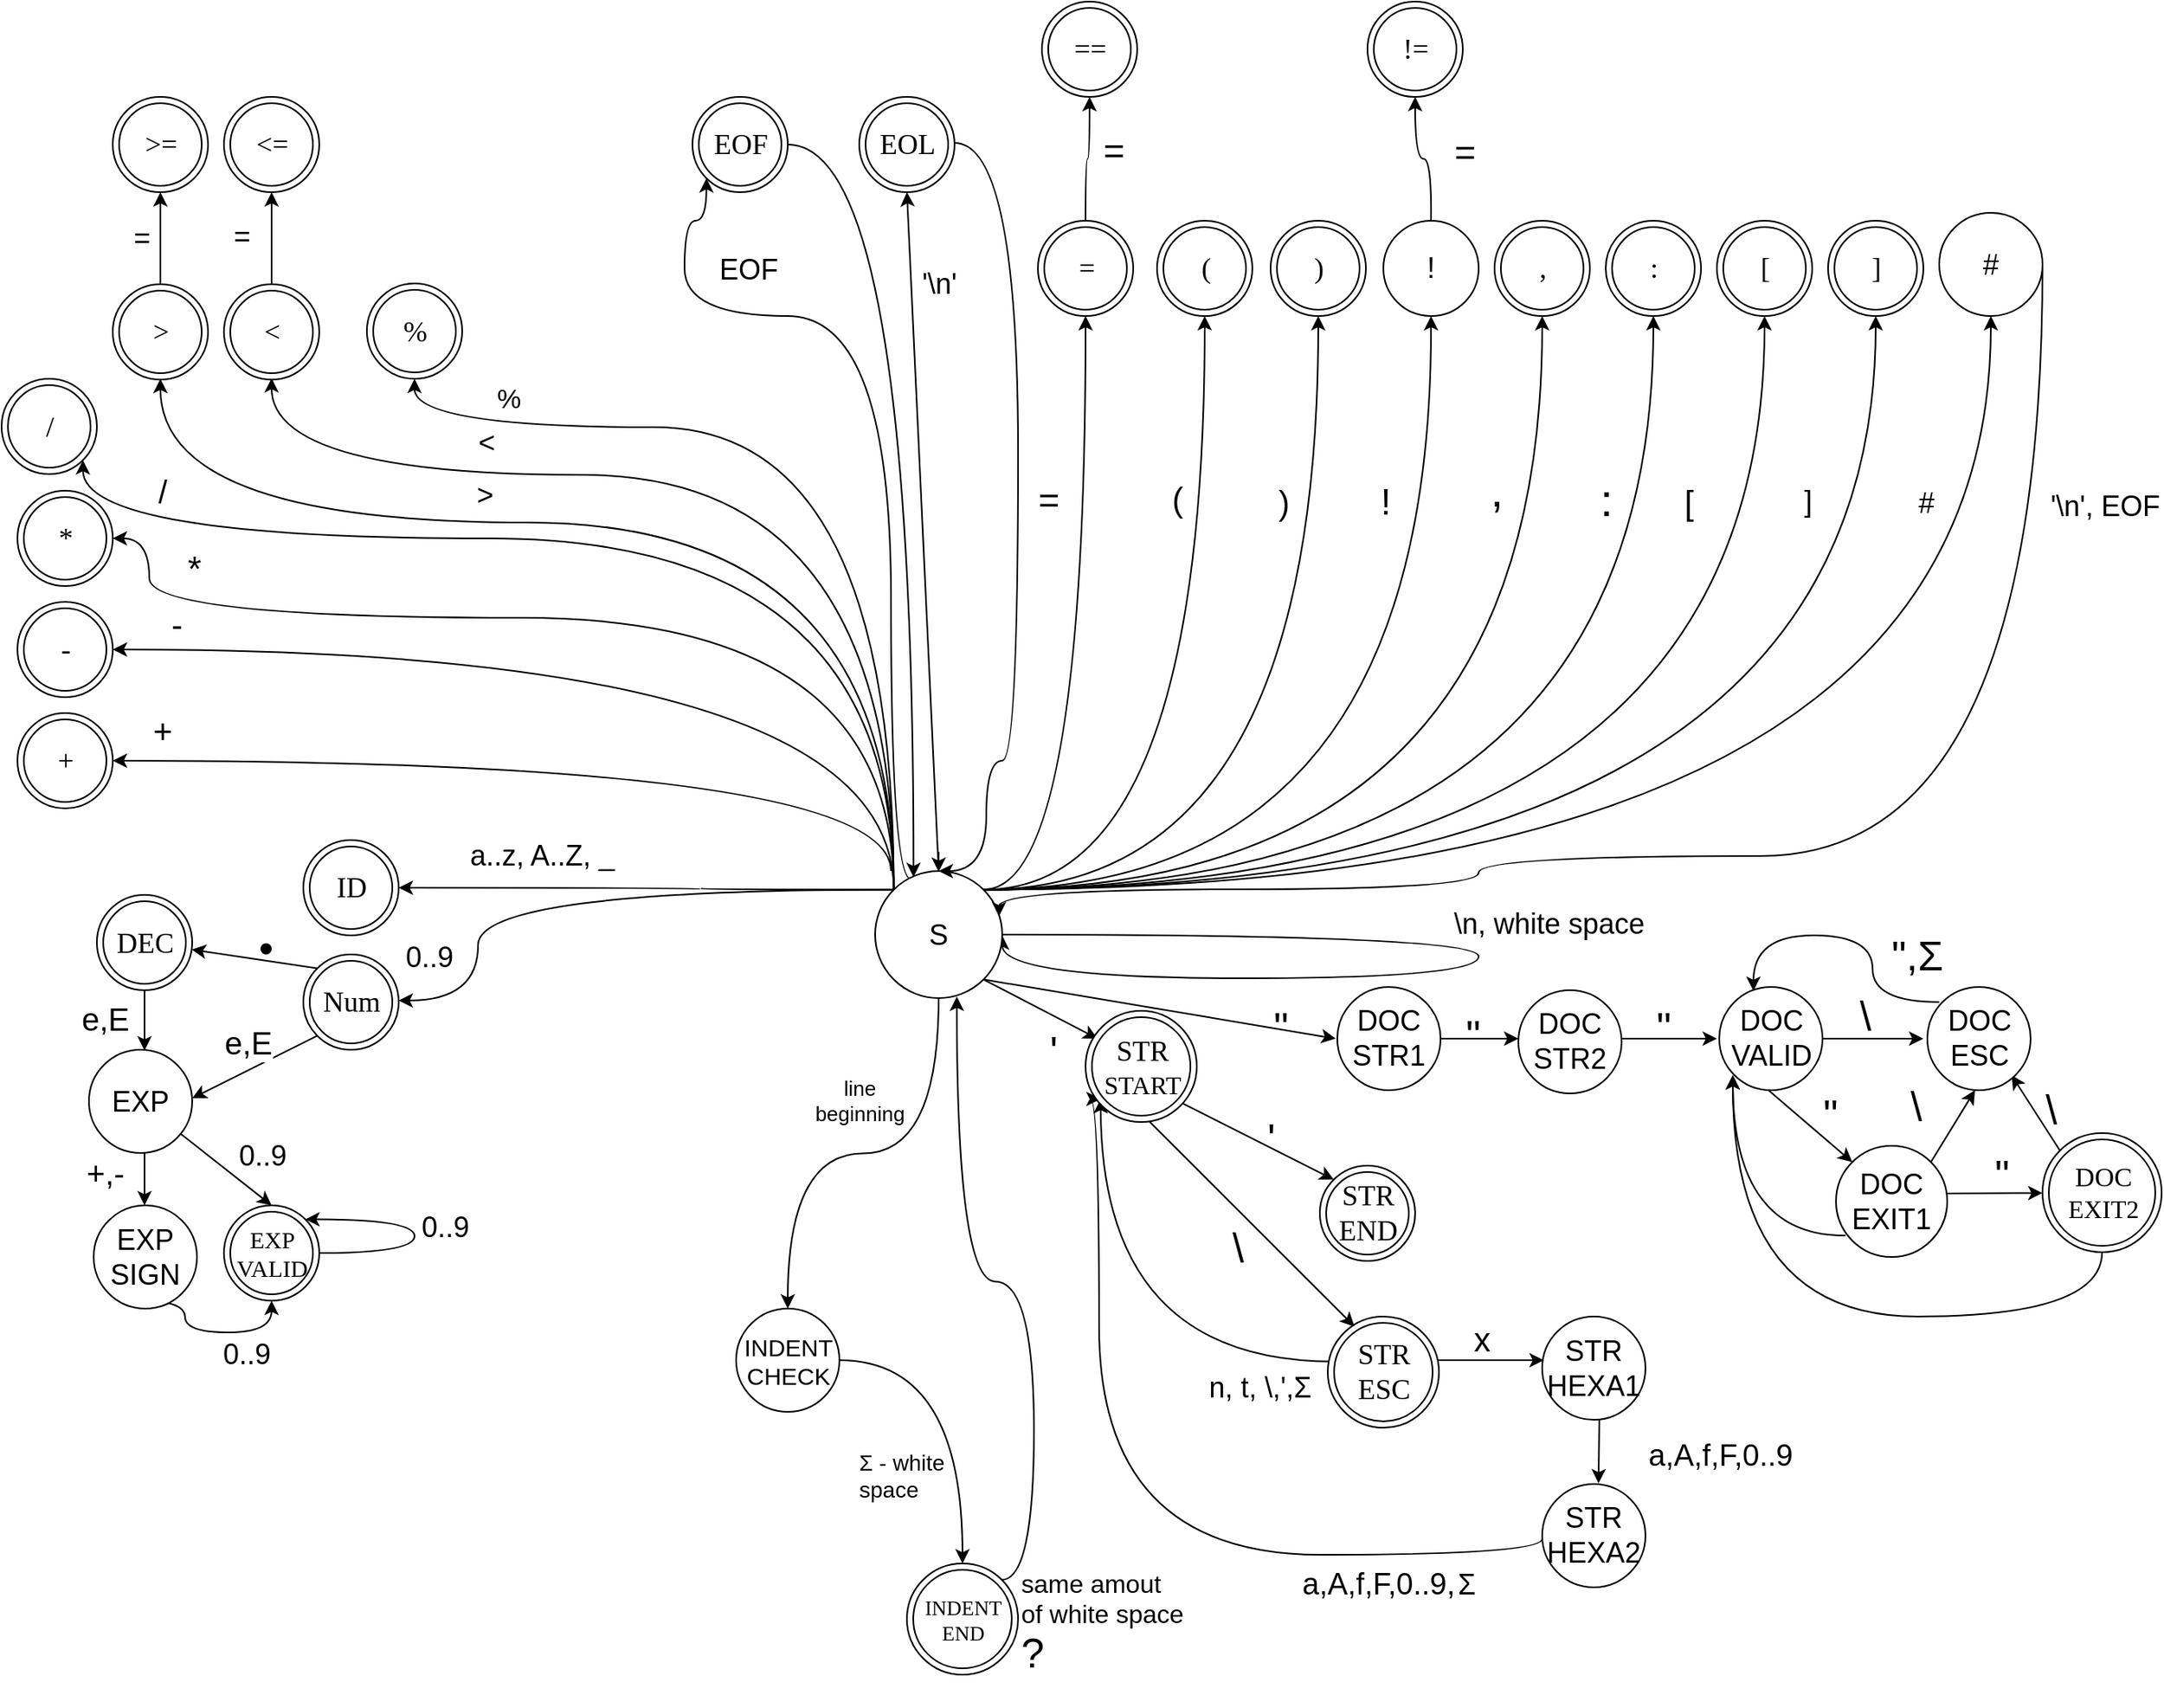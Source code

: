 <mxfile version="12.2.9" type="github" pages="1">
  <diagram id="ookkSnt-5DKXbz4JokuE" name="Page-1">
    <mxGraphModel dx="868" dy="471" grid="1" gridSize="10" guides="1" tooltips="1" connect="1" arrows="1" fold="1" page="1" pageScale="1" pageWidth="827" pageHeight="1169" math="0" shadow="0">
      <root>
        <mxCell id="0"/>
        <mxCell id="1" parent="0"/>
        <mxCell id="phEVHog4hxKk8a_AKW_x-33" style="edgeStyle=orthogonalEdgeStyle;orthogonalLoop=1;jettySize=auto;html=1;curved=1;entryX=1;entryY=0.5;entryDx=0;entryDy=0;fontSize=18;" parent="1" target="phEVHog4hxKk8a_AKW_x-7" edge="1">
          <mxGeometry relative="1" as="geometry">
            <mxPoint x="580" y="569.5" as="sourcePoint"/>
            <mxPoint x="180" y="509.5" as="targetPoint"/>
            <Array as="points">
              <mxPoint x="580" y="499.5"/>
            </Array>
          </mxGeometry>
        </mxCell>
        <mxCell id="phEVHog4hxKk8a_AKW_x-34" value="&lt;font style=&quot;font-size: 21px;&quot;&gt;&lt;font style=&quot;font-size: 21px;&quot;&gt;+&lt;/font&gt;&lt;/font&gt;" style="text;html=1;resizable=0;points=[];align=center;verticalAlign=middle;labelBackgroundColor=#ffffff;fontSize=21;" parent="phEVHog4hxKk8a_AKW_x-33" vertex="1" connectable="0">
          <mxGeometry x="0.018" y="4" relative="1" as="geometry">
            <mxPoint x="-244" y="-23.5" as="offset"/>
          </mxGeometry>
        </mxCell>
        <mxCell id="phEVHog4hxKk8a_AKW_x-44" style="orthogonalLoop=1;jettySize=auto;html=1;exitX=0;exitY=0;exitDx=0;exitDy=0;entryX=1;entryY=0.5;entryDx=0;entryDy=0;fontSize=18;edgeStyle=orthogonalEdgeStyle;curved=1;" parent="1" source="phEVHog4hxKk8a_AKW_x-1" target="phEVHog4hxKk8a_AKW_x-9" edge="1">
          <mxGeometry relative="1" as="geometry">
            <Array as="points">
              <mxPoint x="581" y="430"/>
            </Array>
          </mxGeometry>
        </mxCell>
        <mxCell id="phEVHog4hxKk8a_AKW_x-46" style="orthogonalLoop=1;jettySize=auto;html=1;exitX=0;exitY=0;exitDx=0;exitDy=0;fontSize=18;edgeStyle=orthogonalEdgeStyle;curved=1;entryX=1;entryY=0.5;entryDx=0;entryDy=0;" parent="1" source="phEVHog4hxKk8a_AKW_x-1" target="phEVHog4hxKk8a_AKW_x-13" edge="1">
          <mxGeometry relative="1" as="geometry">
            <mxPoint x="113" y="373.5" as="targetPoint"/>
            <Array as="points">
              <mxPoint x="581" y="410"/>
              <mxPoint x="113" y="410"/>
              <mxPoint x="113" y="360"/>
            </Array>
          </mxGeometry>
        </mxCell>
        <mxCell id="phEVHog4hxKk8a_AKW_x-51" value="&lt;font style=&quot;font-size: 22px;&quot;&gt;*&lt;/font&gt;" style="text;html=1;resizable=0;points=[];align=center;verticalAlign=middle;labelBackgroundColor=#ffffff;fontSize=22;" parent="phEVHog4hxKk8a_AKW_x-46" vertex="1" connectable="0">
          <mxGeometry x="0.217" y="-1" relative="1" as="geometry">
            <mxPoint x="-178.5" y="-29.5" as="offset"/>
          </mxGeometry>
        </mxCell>
        <mxCell id="phEVHog4hxKk8a_AKW_x-49" style="orthogonalLoop=1;jettySize=auto;html=1;exitX=0;exitY=0;exitDx=0;exitDy=0;entryX=1;entryY=1;entryDx=0;entryDy=0;fontSize=18;edgeStyle=orthogonalEdgeStyle;curved=1;" parent="1" source="phEVHog4hxKk8a_AKW_x-1" target="phEVHog4hxKk8a_AKW_x-14" edge="1">
          <mxGeometry relative="1" as="geometry">
            <mxPoint x="150" y="319.5" as="targetPoint"/>
            <Array as="points">
              <mxPoint x="581" y="360"/>
              <mxPoint x="71" y="360"/>
            </Array>
          </mxGeometry>
        </mxCell>
        <mxCell id="phEVHog4hxKk8a_AKW_x-50" value="&lt;font style=&quot;font-size: 20px;&quot;&gt;/&lt;/font&gt;" style="text;html=1;resizable=0;points=[];align=center;verticalAlign=middle;labelBackgroundColor=#ffffff;fontSize=20;" parent="phEVHog4hxKk8a_AKW_x-49" vertex="1" connectable="0">
          <mxGeometry x="0.181" y="1" relative="1" as="geometry">
            <mxPoint x="-221.5" y="-31" as="offset"/>
          </mxGeometry>
        </mxCell>
        <mxCell id="phEVHog4hxKk8a_AKW_x-53" style="edgeStyle=orthogonalEdgeStyle;curved=1;orthogonalLoop=1;jettySize=auto;html=1;exitX=0;exitY=0;exitDx=0;exitDy=0;entryX=0.5;entryY=1;entryDx=0;entryDy=0;fontSize=18;" parent="1" source="phEVHog4hxKk8a_AKW_x-1" edge="1">
          <mxGeometry relative="1" as="geometry">
            <mxPoint x="120" y="259.5" as="targetPoint"/>
            <Array as="points">
              <mxPoint x="581" y="350"/>
              <mxPoint x="120" y="350"/>
            </Array>
          </mxGeometry>
        </mxCell>
        <mxCell id="phEVHog4hxKk8a_AKW_x-54" value="&lt;font style=&quot;font-size: 18px;&quot;&gt;&amp;gt;&lt;/font&gt;" style="text;html=1;resizable=0;points=[];align=center;verticalAlign=middle;labelBackgroundColor=#ffffff;fontSize=18;" parent="phEVHog4hxKk8a_AKW_x-53" vertex="1" connectable="0">
          <mxGeometry x="0.154" relative="1" as="geometry">
            <mxPoint x="-37" y="-17" as="offset"/>
          </mxGeometry>
        </mxCell>
        <mxCell id="phEVHog4hxKk8a_AKW_x-55" style="edgeStyle=orthogonalEdgeStyle;curved=1;orthogonalLoop=1;jettySize=auto;html=1;fontSize=18;exitX=0;exitY=0;exitDx=0;exitDy=0;" parent="1" source="phEVHog4hxKk8a_AKW_x-1" edge="1">
          <mxGeometry relative="1" as="geometry">
            <mxPoint x="190" y="259.08" as="targetPoint"/>
            <Array as="points">
              <mxPoint x="581" y="320"/>
              <mxPoint x="190" y="320"/>
            </Array>
          </mxGeometry>
        </mxCell>
        <mxCell id="phEVHog4hxKk8a_AKW_x-56" value="&lt;font style=&quot;font-size: 18px;&quot;&gt;&amp;lt;&lt;/font&gt;" style="text;html=1;resizable=0;points=[];align=center;verticalAlign=middle;labelBackgroundColor=#ffffff;fontSize=18;" parent="phEVHog4hxKk8a_AKW_x-55" vertex="1" connectable="0">
          <mxGeometry x="0.36" y="2" relative="1" as="geometry">
            <mxPoint x="-32.5" y="-22" as="offset"/>
          </mxGeometry>
        </mxCell>
        <mxCell id="phEVHog4hxKk8a_AKW_x-73" style="edgeStyle=orthogonalEdgeStyle;curved=1;orthogonalLoop=1;jettySize=auto;html=1;exitX=0;exitY=0;exitDx=0;exitDy=0;fontSize=18;entryX=1;entryY=0.5;entryDx=0;entryDy=0;" parent="1" source="phEVHog4hxKk8a_AKW_x-1" target="phEVHog4hxKk8a_AKW_x-24" edge="1">
          <mxGeometry relative="1" as="geometry">
            <Array as="points">
              <mxPoint x="460" y="581"/>
              <mxPoint x="460" y="580"/>
            </Array>
          </mxGeometry>
        </mxCell>
        <mxCell id="Kf4OGwQjmnl409fR8g-T-22" value="a..z, A..Z, _" style="text;html=1;resizable=0;points=[];align=center;verticalAlign=middle;labelBackgroundColor=#ffffff;fontSize=18;" parent="phEVHog4hxKk8a_AKW_x-73" vertex="1" connectable="0">
          <mxGeometry x="0.328" y="-7" relative="1" as="geometry">
            <mxPoint x="-15.5" y="-13.5" as="offset"/>
          </mxGeometry>
        </mxCell>
        <mxCell id="phEVHog4hxKk8a_AKW_x-75" style="orthogonalLoop=1;jettySize=auto;html=1;entryX=0;entryY=1;entryDx=0;entryDy=0;fontSize=18;edgeStyle=orthogonalEdgeStyle;curved=1;exitX=0.284;exitY=0.065;exitDx=0;exitDy=0;exitPerimeter=0;" parent="1" source="phEVHog4hxKk8a_AKW_x-1" target="phEVHog4hxKk8a_AKW_x-22" edge="1">
          <mxGeometry relative="1" as="geometry">
            <Array as="points">
              <mxPoint x="580" y="575"/>
              <mxPoint x="580" y="220"/>
              <mxPoint x="450" y="220"/>
              <mxPoint x="450" y="160"/>
              <mxPoint x="464" y="160"/>
            </Array>
          </mxGeometry>
        </mxCell>
        <mxCell id="phEVHog4hxKk8a_AKW_x-76" value="&lt;font style=&quot;font-size: 18px;&quot;&gt;EOF&lt;/font&gt;" style="text;html=1;resizable=0;points=[];align=center;verticalAlign=middle;labelBackgroundColor=#ffffff;fontSize=18;" parent="phEVHog4hxKk8a_AKW_x-75" vertex="1" connectable="0">
          <mxGeometry x="0.111" y="6" relative="1" as="geometry">
            <mxPoint x="-84" y="-64.5" as="offset"/>
          </mxGeometry>
        </mxCell>
        <mxCell id="phEVHog4hxKk8a_AKW_x-77" style="orthogonalLoop=1;jettySize=auto;html=1;exitX=0.5;exitY=0;exitDx=0;exitDy=0;entryX=0.5;entryY=1;entryDx=0;entryDy=0;fontSize=18;" parent="1" source="phEVHog4hxKk8a_AKW_x-1" target="phEVHog4hxKk8a_AKW_x-21" edge="1">
          <mxGeometry relative="1" as="geometry">
            <mxPoint x="800" y="280" as="targetPoint"/>
          </mxGeometry>
        </mxCell>
        <mxCell id="phEVHog4hxKk8a_AKW_x-78" value="&#39;\n&#39;" style="text;html=1;resizable=0;points=[];align=center;verticalAlign=middle;labelBackgroundColor=#ffffff;fontSize=18;" parent="phEVHog4hxKk8a_AKW_x-77" vertex="1" connectable="0">
          <mxGeometry x="0.216" y="7" relative="1" as="geometry">
            <mxPoint x="19" y="-110" as="offset"/>
          </mxGeometry>
        </mxCell>
        <mxCell id="Kf4OGwQjmnl409fR8g-T-13" style="orthogonalLoop=1;jettySize=auto;html=1;exitX=1;exitY=0;exitDx=0;exitDy=0;fontSize=18;edgeStyle=orthogonalEdgeStyle;curved=1;" parent="1" source="phEVHog4hxKk8a_AKW_x-1" target="phEVHog4hxKk8a_AKW_x-10" edge="1">
          <mxGeometry relative="1" as="geometry"/>
        </mxCell>
        <mxCell id="Kf4OGwQjmnl409fR8g-T-14" value="&lt;font style=&quot;font-size: 21px;&quot;&gt;(&lt;/font&gt;" style="text;html=1;resizable=0;points=[];align=center;verticalAlign=middle;labelBackgroundColor=#ffffff;fontSize=21;" parent="Kf4OGwQjmnl409fR8g-T-13" vertex="1" connectable="0">
          <mxGeometry x="0.19" relative="1" as="geometry">
            <mxPoint x="-18" y="-88.5" as="offset"/>
          </mxGeometry>
        </mxCell>
        <mxCell id="Kf4OGwQjmnl409fR8g-T-24" style="orthogonalLoop=1;jettySize=auto;html=1;fontSize=13;exitX=1;exitY=0;exitDx=0;exitDy=0;entryX=0.5;entryY=1;entryDx=0;entryDy=0;edgeStyle=orthogonalEdgeStyle;elbow=vertical;curved=1;" parent="1" source="phEVHog4hxKk8a_AKW_x-1" target="phEVHog4hxKk8a_AKW_x-12" edge="1">
          <mxGeometry relative="1" as="geometry"/>
        </mxCell>
        <mxCell id="Kf4OGwQjmnl409fR8g-T-26" value="&lt;font style=&quot;font-size: 29px;&quot;&gt;,&lt;/font&gt;" style="text;html=1;resizable=0;points=[];align=center;verticalAlign=middle;labelBackgroundColor=#ffffff;fontSize=29;" parent="Kf4OGwQjmnl409fR8g-T-24" vertex="1" connectable="0">
          <mxGeometry x="-0.116" y="-3" relative="1" as="geometry">
            <mxPoint x="7.5" y="-254.5" as="offset"/>
          </mxGeometry>
        </mxCell>
        <mxCell id="Kf4OGwQjmnl409fR8g-T-33" style="edgeStyle=orthogonalEdgeStyle;curved=1;orthogonalLoop=1;jettySize=auto;html=1;exitX=0.5;exitY=1;exitDx=0;exitDy=0;fontSize=29;" parent="1" source="phEVHog4hxKk8a_AKW_x-1" target="3mNBnlQZasilyWESS9Tj-73" edge="1">
          <mxGeometry relative="1" as="geometry">
            <mxPoint x="525" y="830" as="targetPoint"/>
          </mxGeometry>
        </mxCell>
        <mxCell id="Kf4OGwQjmnl409fR8g-T-50" style="orthogonalLoop=1;jettySize=auto;html=1;exitX=1;exitY=0;exitDx=0;exitDy=0;entryX=0.5;entryY=1;entryDx=0;entryDy=0;fontSize=16;edgeStyle=orthogonalEdgeStyle;curved=1;" parent="1" source="phEVHog4hxKk8a_AKW_x-1" edge="1">
          <mxGeometry relative="1" as="geometry">
            <mxPoint x="920" y="220" as="targetPoint"/>
          </mxGeometry>
        </mxCell>
        <mxCell id="D40imSKEfPFC3WLuh7PR-13" style="orthogonalLoop=1;jettySize=auto;html=1;exitX=1;exitY=1;exitDx=0;exitDy=0;entryX=0.5;entryY=0;entryDx=0;entryDy=0;" parent="1" source="phEVHog4hxKk8a_AKW_x-1" edge="1">
          <mxGeometry relative="1" as="geometry">
            <mxPoint x="710" y="675" as="targetPoint"/>
          </mxGeometry>
        </mxCell>
        <mxCell id="kk19jb1IvxCeBUpHuE0u-11" style="edgeStyle=orthogonalEdgeStyle;curved=1;rounded=0;orthogonalLoop=1;jettySize=auto;html=1;" parent="1" source="phEVHog4hxKk8a_AKW_x-1" edge="1">
          <mxGeometry relative="1" as="geometry">
            <mxPoint x="610" y="570" as="targetPoint"/>
          </mxGeometry>
        </mxCell>
        <mxCell id="kk19jb1IvxCeBUpHuE0u-21" style="edgeStyle=orthogonalEdgeStyle;rounded=0;orthogonalLoop=1;jettySize=auto;html=1;exitX=1;exitY=0;exitDx=0;exitDy=0;entryX=0.5;entryY=1;entryDx=0;entryDy=0;curved=1;" parent="1" source="phEVHog4hxKk8a_AKW_x-1" target="kk19jb1IvxCeBUpHuE0u-19" edge="1">
          <mxGeometry relative="1" as="geometry"/>
        </mxCell>
        <mxCell id="kk19jb1IvxCeBUpHuE0u-26" style="edgeStyle=orthogonalEdgeStyle;curved=1;rounded=0;orthogonalLoop=1;jettySize=auto;html=1;exitX=1;exitY=0.5;exitDx=0;exitDy=0;fontSize=17;" parent="1" source="phEVHog4hxKk8a_AKW_x-1" edge="1">
          <mxGeometry relative="1" as="geometry">
            <mxPoint x="650" y="610" as="targetPoint"/>
            <Array as="points">
              <mxPoint x="950" y="610"/>
              <mxPoint x="950" y="637"/>
            </Array>
          </mxGeometry>
        </mxCell>
        <mxCell id="kk19jb1IvxCeBUpHuE0u-36" style="edgeStyle=orthogonalEdgeStyle;curved=1;rounded=0;orthogonalLoop=1;jettySize=auto;html=1;exitX=1;exitY=0;exitDx=0;exitDy=0;entryX=0.5;entryY=1;entryDx=0;entryDy=0;fontSize=17;" parent="1" source="phEVHog4hxKk8a_AKW_x-1" target="kk19jb1IvxCeBUpHuE0u-34" edge="1">
          <mxGeometry relative="1" as="geometry"/>
        </mxCell>
        <mxCell id="kk19jb1IvxCeBUpHuE0u-37" style="edgeStyle=orthogonalEdgeStyle;curved=1;rounded=0;orthogonalLoop=1;jettySize=auto;html=1;exitX=1;exitY=0;exitDx=0;exitDy=0;entryX=0.5;entryY=1;entryDx=0;entryDy=0;fontSize=17;" parent="1" source="phEVHog4hxKk8a_AKW_x-1" target="kk19jb1IvxCeBUpHuE0u-35" edge="1">
          <mxGeometry relative="1" as="geometry"/>
        </mxCell>
        <mxCell id="kk19jb1IvxCeBUpHuE0u-41" style="edgeStyle=orthogonalEdgeStyle;curved=1;rounded=0;orthogonalLoop=1;jettySize=auto;html=1;exitX=0;exitY=0;exitDx=0;exitDy=0;entryX=0.5;entryY=1;entryDx=0;entryDy=0;fontSize=17;" parent="1" source="phEVHog4hxKk8a_AKW_x-1" target="kk19jb1IvxCeBUpHuE0u-40" edge="1">
          <mxGeometry relative="1" as="geometry">
            <Array as="points">
              <mxPoint x="581" y="290"/>
              <mxPoint x="280" y="290"/>
            </Array>
          </mxGeometry>
        </mxCell>
        <mxCell id="kk19jb1IvxCeBUpHuE0u-47" style="edgeStyle=none;rounded=0;orthogonalLoop=1;jettySize=auto;html=1;exitX=1;exitY=1;exitDx=0;exitDy=0;entryX=0;entryY=0.5;entryDx=0;entryDy=0;fontSize=17;" parent="1" source="phEVHog4hxKk8a_AKW_x-1" edge="1">
          <mxGeometry relative="1" as="geometry">
            <mxPoint x="860.0" y="675" as="targetPoint"/>
          </mxGeometry>
        </mxCell>
        <mxCell id="kk19jb1IvxCeBUpHuE0u-51" style="edgeStyle=orthogonalEdgeStyle;curved=1;rounded=0;orthogonalLoop=1;jettySize=auto;html=1;exitX=0;exitY=0;exitDx=0;exitDy=0;fontSize=26;" parent="1" source="phEVHog4hxKk8a_AKW_x-1" target="kk19jb1IvxCeBUpHuE0u-49" edge="1">
          <mxGeometry relative="1" as="geometry">
            <Array as="points">
              <mxPoint x="320" y="581"/>
              <mxPoint x="320" y="651"/>
            </Array>
          </mxGeometry>
        </mxCell>
        <mxCell id="kk19jb1IvxCeBUpHuE0u-78" style="rounded=0;orthogonalLoop=1;jettySize=auto;html=1;exitX=1;exitY=0;exitDx=0;exitDy=0;entryX=0.5;entryY=1;entryDx=0;entryDy=0;fontSize=26;edgeStyle=orthogonalEdgeStyle;curved=1;" parent="1" source="phEVHog4hxKk8a_AKW_x-1" target="phEVHog4hxKk8a_AKW_x-11" edge="1">
          <mxGeometry relative="1" as="geometry"/>
        </mxCell>
        <mxCell id="kk19jb1IvxCeBUpHuE0u-81" style="rounded=0;orthogonalLoop=1;jettySize=auto;html=1;exitX=1;exitY=0;exitDx=0;exitDy=0;entryX=0.5;entryY=1;entryDx=0;entryDy=0;fontSize=26;edgeStyle=orthogonalEdgeStyle;curved=1;" parent="1" source="phEVHog4hxKk8a_AKW_x-1" target="kk19jb1IvxCeBUpHuE0u-30" edge="1">
          <mxGeometry relative="1" as="geometry"/>
        </mxCell>
        <mxCell id="kk19jb1IvxCeBUpHuE0u-82" style="rounded=0;orthogonalLoop=1;jettySize=auto;html=1;exitX=1;exitY=0;exitDx=0;exitDy=0;entryX=0.5;entryY=1;entryDx=0;entryDy=0;fontSize=26;edgeStyle=orthogonalEdgeStyle;curved=1;" parent="1" source="phEVHog4hxKk8a_AKW_x-1" target="phEVHog4hxKk8a_AKW_x-23" edge="1">
          <mxGeometry relative="1" as="geometry"/>
        </mxCell>
        <mxCell id="phEVHog4hxKk8a_AKW_x-1" value="&lt;font style=&quot;font-size: 18px;&quot;&gt;S&lt;/font&gt;" style="ellipse;whiteSpace=wrap;html=1;aspect=fixed;fontSize=18;" parent="1" vertex="1">
          <mxGeometry x="570" y="569.5" width="80" height="80" as="geometry"/>
        </mxCell>
        <mxCell id="phEVHog4hxKk8a_AKW_x-7" value="&lt;font style=&quot;font-size: 18px;&quot;&gt;+&lt;/font&gt;" style="ellipse;shape=doubleEllipse;html=1;dashed=0;whitespace=wrap;aspect=fixed;fontFamily=Verdana;fontSize=18;" parent="1" vertex="1">
          <mxGeometry x="30" y="470" width="60" height="60" as="geometry"/>
        </mxCell>
        <mxCell id="phEVHog4hxKk8a_AKW_x-9" value="&lt;font style=&quot;font-size: 18px;&quot;&gt;-&lt;/font&gt;" style="ellipse;shape=doubleEllipse;html=1;dashed=0;whitespace=wrap;aspect=fixed;fontFamily=Verdana;fontSize=18;" parent="1" vertex="1">
          <mxGeometry x="30" y="400" width="60" height="60" as="geometry"/>
        </mxCell>
        <mxCell id="phEVHog4hxKk8a_AKW_x-10" value="&lt;font style=&quot;font-size: 18px;&quot;&gt;(&lt;/font&gt;" style="ellipse;shape=doubleEllipse;html=1;dashed=0;whitespace=wrap;aspect=fixed;fontFamily=Verdana;fontSize=18;" parent="1" vertex="1">
          <mxGeometry x="747.5" y="160" width="60" height="60" as="geometry"/>
        </mxCell>
        <mxCell id="phEVHog4hxKk8a_AKW_x-11" value="&lt;font style=&quot;font-size: 18px;&quot;&gt;)&lt;/font&gt;" style="ellipse;shape=doubleEllipse;html=1;dashed=0;whitespace=wrap;aspect=fixed;fontFamily=Verdana;fontSize=18;" parent="1" vertex="1">
          <mxGeometry x="819" y="160" width="60" height="60" as="geometry"/>
        </mxCell>
        <mxCell id="phEVHog4hxKk8a_AKW_x-12" value="&lt;font style=&quot;font-size: 18px;&quot;&gt;,&lt;/font&gt;" style="ellipse;shape=doubleEllipse;html=1;dashed=0;whitespace=wrap;aspect=fixed;fontFamily=Verdana;fontSize=18;" parent="1" vertex="1">
          <mxGeometry x="960" y="160" width="60" height="60" as="geometry"/>
        </mxCell>
        <mxCell id="phEVHog4hxKk8a_AKW_x-13" value="&lt;font style=&quot;font-size: 18px;&quot;&gt;*&lt;/font&gt;" style="ellipse;shape=doubleEllipse;html=1;dashed=0;whitespace=wrap;aspect=fixed;fontFamily=Verdana;fontSize=18;" parent="1" vertex="1">
          <mxGeometry x="30" y="330" width="60" height="60" as="geometry"/>
        </mxCell>
        <mxCell id="phEVHog4hxKk8a_AKW_x-14" value="&lt;font style=&quot;font-size: 18px;&quot;&gt;/&lt;/font&gt;" style="ellipse;shape=doubleEllipse;html=1;dashed=0;whitespace=wrap;aspect=fixed;fontFamily=Verdana;fontSize=18;" parent="1" vertex="1">
          <mxGeometry x="20" y="259.5" width="60" height="60" as="geometry"/>
        </mxCell>
        <mxCell id="phEVHog4hxKk8a_AKW_x-85" style="orthogonalLoop=1;jettySize=auto;html=1;exitX=0.5;exitY=0;exitDx=0;exitDy=0;entryX=0.5;entryY=1;entryDx=0;entryDy=0;fontSize=18;" parent="1" source="phEVHog4hxKk8a_AKW_x-15" target="phEVHog4hxKk8a_AKW_x-18" edge="1">
          <mxGeometry relative="1" as="geometry">
            <mxPoint x="60" y="110" as="targetPoint"/>
          </mxGeometry>
        </mxCell>
        <mxCell id="phEVHog4hxKk8a_AKW_x-87" value="&lt;font style=&quot;font-size: 18px;&quot;&gt;=&lt;/font&gt;" style="text;html=1;resizable=0;points=[];align=center;verticalAlign=middle;labelBackgroundColor=#ffffff;fontSize=18;" parent="phEVHog4hxKk8a_AKW_x-85" vertex="1" connectable="0">
          <mxGeometry x="0.039" y="-4" relative="1" as="geometry">
            <mxPoint x="-16" y="1" as="offset"/>
          </mxGeometry>
        </mxCell>
        <mxCell id="phEVHog4hxKk8a_AKW_x-15" value="&lt;font style=&quot;font-size: 18px;&quot;&gt;&amp;gt;&lt;/font&gt;" style="ellipse;shape=doubleEllipse;html=1;dashed=0;whitespace=wrap;aspect=fixed;fontFamily=Verdana;fontSize=18;" parent="1" vertex="1">
          <mxGeometry x="90" y="200" width="60" height="60" as="geometry"/>
        </mxCell>
        <mxCell id="phEVHog4hxKk8a_AKW_x-60" style="edgeStyle=orthogonalEdgeStyle;curved=1;orthogonalLoop=1;jettySize=auto;html=1;exitX=0.5;exitY=0;exitDx=0;exitDy=0;fontSize=18;" parent="1" source="phEVHog4hxKk8a_AKW_x-16" target="phEVHog4hxKk8a_AKW_x-17" edge="1">
          <mxGeometry relative="1" as="geometry"/>
        </mxCell>
        <mxCell id="phEVHog4hxKk8a_AKW_x-16" value="&lt;font style=&quot;font-size: 18px;&quot;&gt;&amp;lt;&lt;/font&gt;" style="ellipse;shape=doubleEllipse;html=1;dashed=0;whitespace=wrap;aspect=fixed;fontFamily=Verdana;fontSize=18;" parent="1" vertex="1">
          <mxGeometry x="160" y="200" width="60" height="60" as="geometry"/>
        </mxCell>
        <mxCell id="phEVHog4hxKk8a_AKW_x-17" value="&lt;font style=&quot;font-size: 18px;&quot;&gt;&amp;lt;&lt;/font&gt;&lt;font style=&quot;font-size: 18px;&quot;&gt;=&lt;/font&gt;" style="ellipse;shape=doubleEllipse;html=1;dashed=0;whitespace=wrap;aspect=fixed;fontFamily=Verdana;fontSize=18;" parent="1" vertex="1">
          <mxGeometry x="160" y="82" width="60" height="60" as="geometry"/>
        </mxCell>
        <mxCell id="phEVHog4hxKk8a_AKW_x-18" value="&lt;font style=&quot;font-size: 18px;&quot;&gt;&amp;gt;&lt;font style=&quot;font-size: 18px;&quot;&gt;=&lt;/font&gt;&lt;/font&gt;" style="ellipse;shape=doubleEllipse;html=1;dashed=0;whitespace=wrap;aspect=fixed;fontFamily=Verdana;fontSize=18;" parent="1" vertex="1">
          <mxGeometry x="90" y="82" width="60" height="60" as="geometry"/>
        </mxCell>
        <mxCell id="kk19jb1IvxCeBUpHuE0u-6" style="edgeStyle=orthogonalEdgeStyle;curved=1;rounded=0;orthogonalLoop=1;jettySize=auto;html=1;exitX=0.5;exitY=0;exitDx=0;exitDy=0;" parent="1" target="kk19jb1IvxCeBUpHuE0u-5" edge="1">
          <mxGeometry relative="1" as="geometry">
            <mxPoint x="920" y="160" as="sourcePoint"/>
          </mxGeometry>
        </mxCell>
        <mxCell id="phEVHog4hxKk8a_AKW_x-20" value="&lt;font style=&quot;font-size: 18px;&quot;&gt;==&lt;/font&gt;" style="ellipse;shape=doubleEllipse;html=1;dashed=0;whitespace=wrap;aspect=fixed;fontFamily=Verdana;fontSize=18;" parent="1" vertex="1">
          <mxGeometry x="675" y="22" width="60" height="60" as="geometry"/>
        </mxCell>
        <mxCell id="kk19jb1IvxCeBUpHuE0u-8" style="edgeStyle=orthogonalEdgeStyle;curved=1;rounded=0;orthogonalLoop=1;jettySize=auto;html=1;entryX=0.5;entryY=0;entryDx=0;entryDy=0;" parent="1" source="phEVHog4hxKk8a_AKW_x-21" target="phEVHog4hxKk8a_AKW_x-1" edge="1">
          <mxGeometry relative="1" as="geometry">
            <Array as="points">
              <mxPoint x="660" y="111"/>
              <mxPoint x="660" y="500"/>
              <mxPoint x="640" y="500"/>
              <mxPoint x="640" y="570"/>
            </Array>
          </mxGeometry>
        </mxCell>
        <mxCell id="phEVHog4hxKk8a_AKW_x-21" value="&lt;font style=&quot;font-size: 18px;&quot;&gt;EOL&lt;/font&gt;" style="ellipse;shape=doubleEllipse;html=1;dashed=0;whitespace=wrap;aspect=fixed;fontFamily=Verdana;fontSize=18;" parent="1" vertex="1">
          <mxGeometry x="560" y="82" width="60" height="60" as="geometry"/>
        </mxCell>
        <mxCell id="kk19jb1IvxCeBUpHuE0u-77" style="edgeStyle=orthogonalEdgeStyle;curved=1;rounded=0;orthogonalLoop=1;jettySize=auto;html=1;exitX=1;exitY=0.5;exitDx=0;exitDy=0;entryX=0.302;entryY=0.047;entryDx=0;entryDy=0;entryPerimeter=0;fontSize=26;" parent="1" source="phEVHog4hxKk8a_AKW_x-22" target="phEVHog4hxKk8a_AKW_x-1" edge="1">
          <mxGeometry relative="1" as="geometry"/>
        </mxCell>
        <mxCell id="phEVHog4hxKk8a_AKW_x-22" value="&lt;font style=&quot;font-size: 18px;&quot;&gt;EOF&lt;/font&gt;" style="ellipse;shape=doubleEllipse;html=1;dashed=0;whitespace=wrap;aspect=fixed;fontFamily=Verdana;fontSize=18;" parent="1" vertex="1">
          <mxGeometry x="455" y="82" width="60" height="60" as="geometry"/>
        </mxCell>
        <mxCell id="kk19jb1IvxCeBUpHuE0u-12" style="edgeStyle=orthogonalEdgeStyle;curved=1;rounded=0;orthogonalLoop=1;jettySize=auto;html=1;exitX=0.5;exitY=0;exitDx=0;exitDy=0;entryX=0.5;entryY=1;entryDx=0;entryDy=0;" parent="1" source="phEVHog4hxKk8a_AKW_x-23" target="phEVHog4hxKk8a_AKW_x-20" edge="1">
          <mxGeometry relative="1" as="geometry"/>
        </mxCell>
        <mxCell id="phEVHog4hxKk8a_AKW_x-23" value="&lt;font style=&quot;font-size: 18px;&quot;&gt;=&lt;/font&gt;" style="ellipse;shape=doubleEllipse;html=1;dashed=0;whitespace=wrap;aspect=fixed;fontFamily=Verdana;fontSize=18;" parent="1" vertex="1">
          <mxGeometry x="672.5" y="160" width="60" height="60" as="geometry"/>
        </mxCell>
        <mxCell id="phEVHog4hxKk8a_AKW_x-24" value="&lt;font style=&quot;font-size: 18px;&quot;&gt;ID&lt;/font&gt;" style="ellipse;shape=doubleEllipse;html=1;dashed=0;whitespace=wrap;aspect=fixed;fontFamily=Verdana;fontSize=18;" parent="1" vertex="1">
          <mxGeometry x="210" y="550" width="60" height="60" as="geometry"/>
        </mxCell>
        <mxCell id="Kf4OGwQjmnl409fR8g-T-36" style="edgeStyle=orthogonalEdgeStyle;curved=1;orthogonalLoop=1;jettySize=auto;html=1;entryX=0.5;entryY=0;entryDx=0;entryDy=0;fontSize=29;" parent="1" source="3mNBnlQZasilyWESS9Tj-73" target="phEVHog4hxKk8a_AKW_x-28" edge="1">
          <mxGeometry relative="1" as="geometry">
            <mxPoint x="570" y="875" as="sourcePoint"/>
          </mxGeometry>
        </mxCell>
        <mxCell id="kk19jb1IvxCeBUpHuE0u-55" style="edgeStyle=orthogonalEdgeStyle;curved=1;rounded=0;orthogonalLoop=1;jettySize=auto;html=1;exitX=1;exitY=0;exitDx=0;exitDy=0;entryX=0.643;entryY=0.988;entryDx=0;entryDy=0;entryPerimeter=0;fontSize=26;" parent="1" source="phEVHog4hxKk8a_AKW_x-28" target="phEVHog4hxKk8a_AKW_x-1" edge="1">
          <mxGeometry relative="1" as="geometry">
            <Array as="points">
              <mxPoint x="670" y="1016"/>
              <mxPoint x="670" y="828"/>
              <mxPoint x="621" y="828"/>
            </Array>
          </mxGeometry>
        </mxCell>
        <mxCell id="phEVHog4hxKk8a_AKW_x-28" value="&lt;div&gt;INDENT &lt;br&gt;&lt;/div&gt;&lt;div&gt;END&lt;/div&gt;" style="ellipse;shape=doubleEllipse;html=1;dashed=0;whitespace=wrap;aspect=fixed;fontFamily=Verdana;fontSize=13;" parent="1" vertex="1">
          <mxGeometry x="590" y="1005.5" width="70" height="70" as="geometry"/>
        </mxCell>
        <mxCell id="Kf4OGwQjmnl409fR8g-T-18" value="=" style="text;html=1;resizable=0;points=[];align=center;verticalAlign=middle;labelBackgroundColor=#ffffff;fontSize=18;" parent="1" vertex="1" connectable="0">
          <mxGeometry x="169.786" y="170.857" as="geometry">
            <mxPoint x="0.5" y="-1" as="offset"/>
          </mxGeometry>
        </mxCell>
        <mxCell id="Kf4OGwQjmnl409fR8g-T-27" value="&lt;font style=&quot;font-size: 23px;&quot;&gt;=&lt;/font&gt;" style="text;html=1;resizable=0;points=[];align=center;verticalAlign=middle;labelBackgroundColor=#ffffff;fontSize=23;" parent="1" vertex="1" connectable="0">
          <mxGeometry x="939.5" y="121.167" as="geometry">
            <mxPoint x="1" y="-4.5" as="offset"/>
          </mxGeometry>
        </mxCell>
        <mxCell id="Kf4OGwQjmnl409fR8g-T-42" value="&lt;div style=&quot;font-size: 16px&quot;&gt;&lt;font style=&quot;font-size: 16px&quot;&gt;&lt;br&gt;&lt;/font&gt;&lt;/div&gt;" style="text;html=1;resizable=0;points=[];autosize=1;align=left;verticalAlign=top;spacingTop=1;fontSize=16;rotation=0;spacing=0;" parent="1" vertex="1">
          <mxGeometry x="410" y="660" width="20" height="30" as="geometry"/>
        </mxCell>
        <mxCell id="Kf4OGwQjmnl409fR8g-T-44" value="&lt;div&gt;&lt;span class=&quot;st&quot;&gt;&lt;span class=&quot;st&quot;&gt;Σ&lt;/span&gt; -&lt;/span&gt; white&lt;/div&gt;&lt;div&gt; space&lt;/div&gt;" style="text;html=1;resizable=0;points=[];autosize=1;align=left;verticalAlign=top;spacingTop=1;fontSize=14;rotation=0;spacing=0;" parent="1" vertex="1">
          <mxGeometry x="560" y="927.5" width="70" height="40" as="geometry"/>
        </mxCell>
        <mxCell id="Kf4OGwQjmnl409fR8g-T-46" value="line&lt;div style=&quot;font-size: 13px;&quot;&gt; beginning&lt;/div&gt;" style="text;html=1;resizable=0;points=[];autosize=1;align=center;verticalAlign=top;spacingTop=1;fontSize=13;rotation=0;spacing=0;" parent="1" vertex="1">
          <mxGeometry x="525" y="692.5" width="70" height="40" as="geometry"/>
        </mxCell>
        <mxCell id="Kf4OGwQjmnl409fR8g-T-52" value="&lt;font style=&quot;font-size: 23px&quot;&gt;!&lt;/font&gt;" style="text;html=1;resizable=0;points=[];align=center;verticalAlign=middle;labelBackgroundColor=#ffffff;fontSize=29;" parent="1" vertex="1" connectable="0">
          <mxGeometry x="705" y="422" as="geometry">
            <mxPoint x="186" y="-87" as="offset"/>
          </mxGeometry>
        </mxCell>
        <mxCell id="D40imSKEfPFC3WLuh7PR-14" value="&lt;font style=&quot;font-size: 26px;&quot;&gt;&#39; &lt;/font&gt;" style="text;html=1;resizable=0;points=[];autosize=1;align=left;verticalAlign=top;spacingTop=-4;fontSize=26;" parent="1" vertex="1">
          <mxGeometry x="677.5" y="665" width="20" height="20" as="geometry"/>
        </mxCell>
        <mxCell id="kk19jb1IvxCeBUpHuE0u-66" style="rounded=0;orthogonalLoop=1;jettySize=auto;html=1;exitX=1;exitY=1;exitDx=0;exitDy=0;entryX=0;entryY=0;entryDx=0;entryDy=0;fontSize=26;" parent="1" target="D40imSKEfPFC3WLuh7PR-28" edge="1">
          <mxGeometry relative="1" as="geometry">
            <mxPoint x="757.981" y="712.981" as="sourcePoint"/>
          </mxGeometry>
        </mxCell>
        <mxCell id="kk19jb1IvxCeBUpHuE0u-72" style="edgeStyle=none;rounded=0;orthogonalLoop=1;jettySize=auto;html=1;exitX=0.5;exitY=1;exitDx=0;exitDy=0;entryX=0;entryY=0;entryDx=0;entryDy=0;fontSize=26;" parent="1" edge="1">
          <mxGeometry relative="1" as="geometry">
            <mxPoint x="738" y="722.5" as="sourcePoint"/>
            <mxPoint x="871.787" y="856.287" as="targetPoint"/>
          </mxGeometry>
        </mxCell>
        <mxCell id="D40imSKEfPFC3WLuh7PR-28" value="&lt;div&gt;STR&lt;/div&gt;&lt;div&gt;END&lt;br&gt;&lt;/div&gt;" style="ellipse;shape=doubleEllipse;html=1;dashed=0;whitespace=wrap;aspect=fixed;fontFamily=Verdana;fontSize=18;" parent="1" vertex="1">
          <mxGeometry x="850" y="755" width="60" height="60" as="geometry"/>
        </mxCell>
        <mxCell id="kk19jb1IvxCeBUpHuE0u-5" value="!&lt;font style=&quot;font-size: 18px&quot;&gt;=&lt;/font&gt;" style="ellipse;shape=doubleEllipse;html=1;dashed=0;whitespace=wrap;aspect=fixed;fontFamily=Verdana;fontSize=18;" parent="1" vertex="1">
          <mxGeometry x="880" y="22" width="60" height="60" as="geometry"/>
        </mxCell>
        <mxCell id="kk19jb1IvxCeBUpHuE0u-7" value="&lt;font style=&quot;font-size: 23px;&quot;&gt;=&lt;/font&gt;" style="text;html=1;resizable=0;points=[];align=center;verticalAlign=middle;labelBackgroundColor=#ffffff;fontSize=23;" parent="1" vertex="1" connectable="0">
          <mxGeometry x="880" y="190.167" as="geometry">
            <mxPoint x="-160" y="-74.5" as="offset"/>
          </mxGeometry>
        </mxCell>
        <mxCell id="kk19jb1IvxCeBUpHuE0u-60" style="rounded=0;orthogonalLoop=1;jettySize=auto;html=1;fontSize=26;edgeStyle=orthogonalEdgeStyle;curved=1;entryX=0.975;entryY=0.356;entryDx=0;entryDy=0;entryPerimeter=0;" parent="1" source="kk19jb1IvxCeBUpHuE0u-19" target="phEVHog4hxKk8a_AKW_x-1" edge="1">
          <mxGeometry relative="1" as="geometry">
            <Array as="points">
              <mxPoint x="1305" y="560"/>
              <mxPoint x="950" y="560"/>
              <mxPoint x="950" y="581"/>
              <mxPoint x="648" y="581"/>
            </Array>
            <mxPoint x="670" y="590" as="targetPoint"/>
          </mxGeometry>
        </mxCell>
        <mxCell id="kk19jb1IvxCeBUpHuE0u-19" value="#" style="ellipse;whiteSpace=wrap;html=1;aspect=fixed;fontSize=18;" parent="1" vertex="1">
          <mxGeometry x="1240" y="155" width="65" height="65" as="geometry"/>
        </mxCell>
        <mxCell id="kk19jb1IvxCeBUpHuE0u-22" value="#" style="text;html=1;resizable=0;points=[];autosize=1;align=left;verticalAlign=top;spacingTop=-4;strokeWidth=2;perimeterSpacing=2;fontSize=18;fontStyle=0" parent="1" vertex="1">
          <mxGeometry x="1225" y="324.5" width="30" height="20" as="geometry"/>
        </mxCell>
        <mxCell id="kk19jb1IvxCeBUpHuE0u-27" value="\n, white space" style="text;html=1;resizable=0;points=[];align=center;verticalAlign=middle;labelBackgroundColor=#ffffff;fontSize=18;" parent="1" vertex="1" connectable="0">
          <mxGeometry x="974.857" y="712.611" as="geometry">
            <mxPoint x="19" y="-110" as="offset"/>
          </mxGeometry>
        </mxCell>
        <mxCell id="kk19jb1IvxCeBUpHuE0u-30" value=":" style="ellipse;shape=doubleEllipse;html=1;dashed=0;whitespace=wrap;aspect=fixed;fontFamily=Verdana;fontSize=18;" parent="1" vertex="1">
          <mxGeometry x="1030" y="160" width="60" height="60" as="geometry"/>
        </mxCell>
        <mxCell id="kk19jb1IvxCeBUpHuE0u-33" value=":" style="text;html=1;resizable=0;points=[];align=center;verticalAlign=middle;labelBackgroundColor=#ffffff;fontSize=29;" parent="1" vertex="1" connectable="0">
          <mxGeometry x="1029.857" y="589.929" as="geometry">
            <mxPoint y="-254.5" as="offset"/>
          </mxGeometry>
        </mxCell>
        <mxCell id="kk19jb1IvxCeBUpHuE0u-34" value="[" style="ellipse;shape=doubleEllipse;html=1;dashed=0;whitespace=wrap;aspect=fixed;fontFamily=Verdana;fontSize=18;" parent="1" vertex="1">
          <mxGeometry x="1100" y="160" width="60" height="60" as="geometry"/>
        </mxCell>
        <mxCell id="kk19jb1IvxCeBUpHuE0u-35" value="]" style="ellipse;shape=doubleEllipse;html=1;dashed=0;whitespace=wrap;aspect=fixed;fontFamily=Verdana;fontSize=18;" parent="1" vertex="1">
          <mxGeometry x="1170" y="160" width="60" height="60" as="geometry"/>
        </mxCell>
        <mxCell id="kk19jb1IvxCeBUpHuE0u-38" value="[" style="text;html=1;resizable=0;points=[];align=center;verticalAlign=middle;labelBackgroundColor=#ffffff;fontSize=21;" parent="1" vertex="1" connectable="0">
          <mxGeometry x="1070.219" y="419.857" as="geometry">
            <mxPoint x="12" y="-83.5" as="offset"/>
          </mxGeometry>
        </mxCell>
        <mxCell id="kk19jb1IvxCeBUpHuE0u-39" value="]" style="text;html=1;fontSize=18;fontStyle=0" parent="1" vertex="1">
          <mxGeometry x="1152.5" y="319.5" width="35" height="50" as="geometry"/>
        </mxCell>
        <mxCell id="kk19jb1IvxCeBUpHuE0u-40" value="%" style="ellipse;shape=doubleEllipse;html=1;dashed=0;whitespace=wrap;aspect=fixed;fontFamily=Verdana;fontSize=18;" parent="1" vertex="1">
          <mxGeometry x="250" y="199.5" width="60" height="60" as="geometry"/>
        </mxCell>
        <mxCell id="kk19jb1IvxCeBUpHuE0u-43" value="%" style="text;html=1;resizable=0;points=[];autosize=1;align=left;verticalAlign=top;spacingTop=-4;fontSize=17;" parent="1" vertex="1">
          <mxGeometry x="330" y="260" width="30" height="20" as="geometry"/>
        </mxCell>
        <mxCell id="3mNBnlQZasilyWESS9Tj-13" style="rounded=0;orthogonalLoop=1;jettySize=auto;html=1;exitX=1;exitY=0.5;exitDx=0;exitDy=0;entryX=0;entryY=0.5;entryDx=0;entryDy=0;fontSize=15;" parent="1" edge="1">
          <mxGeometry relative="1" as="geometry">
            <mxPoint x="924.667" y="675" as="sourcePoint"/>
            <mxPoint x="975" y="675" as="targetPoint"/>
          </mxGeometry>
        </mxCell>
        <mxCell id="kk19jb1IvxCeBUpHuE0u-48" value="&quot;" style="text;html=1;resizable=0;points=[];autosize=1;align=left;verticalAlign=top;spacingTop=-4;fontSize=26;" parent="1" vertex="1">
          <mxGeometry x="819" y="649.5" width="20" height="30" as="geometry"/>
        </mxCell>
        <mxCell id="3mNBnlQZasilyWESS9Tj-48" style="rounded=0;orthogonalLoop=1;jettySize=auto;html=1;exitX=0;exitY=0;exitDx=0;exitDy=0;fontSize=17;" parent="1" source="kk19jb1IvxCeBUpHuE0u-49" target="3mNBnlQZasilyWESS9Tj-46" edge="1">
          <mxGeometry relative="1" as="geometry"/>
        </mxCell>
        <mxCell id="3mNBnlQZasilyWESS9Tj-49" style="rounded=0;orthogonalLoop=1;jettySize=auto;html=1;exitX=0;exitY=1;exitDx=0;exitDy=0;entryX=1;entryY=0.5;entryDx=0;entryDy=0;fontSize=17;" parent="1" source="kk19jb1IvxCeBUpHuE0u-49" edge="1">
          <mxGeometry relative="1" as="geometry">
            <mxPoint x="140" y="712.5" as="targetPoint"/>
          </mxGeometry>
        </mxCell>
        <mxCell id="kk19jb1IvxCeBUpHuE0u-49" value="Num" style="ellipse;shape=doubleEllipse;html=1;dashed=0;whitespace=wrap;aspect=fixed;fontFamily=Verdana;fontSize=18;" parent="1" vertex="1">
          <mxGeometry x="210" y="622" width="60" height="60" as="geometry"/>
        </mxCell>
        <mxCell id="kk19jb1IvxCeBUpHuE0u-52" value="0..9" style="text;html=1;resizable=0;points=[];align=center;verticalAlign=middle;labelBackgroundColor=#ffffff;fontSize=18;" parent="1" vertex="1" connectable="0">
          <mxGeometry x="325.214" y="640" as="geometry">
            <mxPoint x="-36" y="-16" as="offset"/>
          </mxGeometry>
        </mxCell>
        <mxCell id="kk19jb1IvxCeBUpHuE0u-58" value="-" style="text;html=1;resizable=0;points=[];align=center;verticalAlign=middle;labelBackgroundColor=#ffffff;fontSize=21;" parent="1" vertex="1" connectable="0">
          <mxGeometry x="179.786" y="430" as="geometry">
            <mxPoint x="-50" y="-16" as="offset"/>
          </mxGeometry>
        </mxCell>
        <mxCell id="kk19jb1IvxCeBUpHuE0u-61" value="&#39;\n&#39;, EOF" style="text;html=1;resizable=0;points=[];align=center;verticalAlign=middle;labelBackgroundColor=#ffffff;fontSize=18;" parent="1" vertex="1" connectable="0">
          <mxGeometry x="1324.857" y="450.111" as="geometry">
            <mxPoint x="19" y="-110" as="offset"/>
          </mxGeometry>
        </mxCell>
        <mxCell id="kk19jb1IvxCeBUpHuE0u-67" value="&lt;font style=&quot;font-size: 26px;&quot;&gt;&#39; &lt;/font&gt;" style="text;html=1;resizable=0;points=[];autosize=1;align=left;verticalAlign=top;spacingTop=-4;fontSize=26;" parent="1" vertex="1">
          <mxGeometry x="815" y="719.5" width="20" height="20" as="geometry"/>
        </mxCell>
        <mxCell id="kk19jb1IvxCeBUpHuE0u-74" style="edgeStyle=orthogonalEdgeStyle;rounded=0;orthogonalLoop=1;jettySize=auto;html=1;entryX=0;entryY=1;entryDx=0;entryDy=0;fontSize=26;curved=1;" parent="1" edge="1">
          <mxGeometry relative="1" as="geometry">
            <mxPoint x="860.012" y="878.333" as="sourcePoint"/>
            <mxPoint x="712" y="713" as="targetPoint"/>
          </mxGeometry>
        </mxCell>
        <mxCell id="3mNBnlQZasilyWESS9Tj-2" style="rounded=0;orthogonalLoop=1;jettySize=auto;html=1;exitX=1;exitY=0.5;exitDx=0;exitDy=0;entryX=0;entryY=0.5;entryDx=0;entryDy=0;" parent="1" edge="1">
          <mxGeometry relative="1" as="geometry">
            <mxPoint x="920" y="877.5" as="sourcePoint"/>
            <mxPoint x="991" y="877.5" as="targetPoint"/>
          </mxGeometry>
        </mxCell>
        <mxCell id="kk19jb1IvxCeBUpHuE0u-73" value="\" style="text;html=1;resizable=0;points=[];autosize=1;align=left;verticalAlign=top;spacingTop=-4;fontSize=26;" parent="1" vertex="1">
          <mxGeometry x="793" y="788.5" width="20" height="30" as="geometry"/>
        </mxCell>
        <mxCell id="kk19jb1IvxCeBUpHuE0u-76" value="n, t, \,&#39;,&lt;span class=&quot;st&quot;&gt;Σ&lt;/span&gt;" style="text;html=1;resizable=0;points=[];align=center;verticalAlign=middle;labelBackgroundColor=#ffffff;fontSize=18;" parent="1" vertex="1" connectable="0">
          <mxGeometry x="792.857" y="1005.111" as="geometry">
            <mxPoint x="19" y="-110" as="offset"/>
          </mxGeometry>
        </mxCell>
        <mxCell id="kk19jb1IvxCeBUpHuE0u-80" value=")" style="text;html=1;resizable=0;points=[];align=center;verticalAlign=middle;labelBackgroundColor=#ffffff;fontSize=21;" parent="1" vertex="1" connectable="0">
          <mxGeometry x="815.218" y="419.786" as="geometry">
            <mxPoint x="12" y="-83.5" as="offset"/>
          </mxGeometry>
        </mxCell>
        <mxCell id="kk19jb1IvxCeBUpHuE0u-83" value="&lt;font style=&quot;font-size: 23px;&quot;&gt;=&lt;/font&gt;" style="text;html=1;resizable=0;points=[];align=center;verticalAlign=middle;labelBackgroundColor=#ffffff;fontSize=23;" parent="1" vertex="1" connectable="0">
          <mxGeometry x="839" y="410.167" as="geometry">
            <mxPoint x="-160" y="-74.5" as="offset"/>
          </mxGeometry>
        </mxCell>
        <mxCell id="3mNBnlQZasilyWESS9Tj-7" style="edgeStyle=none;rounded=0;orthogonalLoop=1;jettySize=auto;html=1;exitX=0.5;exitY=1;exitDx=0;exitDy=0;" parent="1" edge="1">
          <mxGeometry relative="1" as="geometry">
            <mxPoint x="1026" y="912.5" as="sourcePoint"/>
            <mxPoint x="1025.455" y="955.003" as="targetPoint"/>
          </mxGeometry>
        </mxCell>
        <mxCell id="3mNBnlQZasilyWESS9Tj-3" value="&lt;font style=&quot;font-size: 21px&quot;&gt;x&lt;/font&gt;" style="text;html=1;resizable=0;points=[];autosize=1;align=left;verticalAlign=top;spacingTop=-4;fontSize=26;" parent="1" vertex="1">
          <mxGeometry x="945" y="845" width="30" height="30" as="geometry"/>
        </mxCell>
        <mxCell id="3mNBnlQZasilyWESS9Tj-9" style="edgeStyle=orthogonalEdgeStyle;rounded=0;orthogonalLoop=1;jettySize=auto;html=1;exitX=0;exitY=0.5;exitDx=0;exitDy=0;entryX=0;entryY=1;entryDx=0;entryDy=0;fontSize=19;curved=1;" parent="1" edge="1">
          <mxGeometry relative="1" as="geometry">
            <mxPoint x="712" y="713" as="targetPoint"/>
            <Array as="points">
              <mxPoint x="990" y="1000"/>
              <mxPoint x="711" y="1000"/>
            </Array>
            <mxPoint x="990" y="990" as="sourcePoint"/>
          </mxGeometry>
        </mxCell>
        <mxCell id="3mNBnlQZasilyWESS9Tj-8" value="a,A,f,F,0..9" style="text;html=1;resizable=0;points=[];autosize=1;align=left;verticalAlign=top;spacingTop=-4;fontSize=19;" parent="1" vertex="1">
          <mxGeometry x="1055" y="924" width="110" height="20" as="geometry"/>
        </mxCell>
        <mxCell id="3mNBnlQZasilyWESS9Tj-10" value="a,A,f,F,0..9," style="text;html=1;resizable=0;points=[];autosize=1;align=left;verticalAlign=top;spacingTop=-4;fontSize=19;" parent="1" vertex="1">
          <mxGeometry x="836.5" y="1005" width="110" height="20" as="geometry"/>
        </mxCell>
        <mxCell id="3mNBnlQZasilyWESS9Tj-14" value="&quot;" style="text;html=1;resizable=0;points=[];autosize=1;align=left;verticalAlign=top;spacingTop=-4;fontSize=26;" parent="1" vertex="1">
          <mxGeometry x="940" y="655" width="20" height="30" as="geometry"/>
        </mxCell>
        <mxCell id="3mNBnlQZasilyWESS9Tj-19" style="edgeStyle=none;rounded=0;orthogonalLoop=1;jettySize=auto;html=1;exitX=1;exitY=0.5;exitDx=0;exitDy=0;entryX=0;entryY=0.5;entryDx=0;entryDy=0;fontSize=17;" parent="1" edge="1">
          <mxGeometry relative="1" as="geometry">
            <mxPoint x="1040" y="675" as="sourcePoint"/>
            <mxPoint x="1100" y="675" as="targetPoint"/>
          </mxGeometry>
        </mxCell>
        <mxCell id="3mNBnlQZasilyWESS9Tj-24" style="rounded=0;orthogonalLoop=1;jettySize=auto;html=1;exitX=1;exitY=0.5;exitDx=0;exitDy=0;fontSize=17;" parent="1" edge="1">
          <mxGeometry relative="1" as="geometry">
            <mxPoint x="1165" y="675" as="sourcePoint"/>
            <mxPoint x="1230" y="675" as="targetPoint"/>
          </mxGeometry>
        </mxCell>
        <mxCell id="3mNBnlQZasilyWESS9Tj-20" value="&quot;" style="text;html=1;resizable=0;points=[];autosize=1;align=left;verticalAlign=top;spacingTop=-4;fontSize=26;" parent="1" vertex="1">
          <mxGeometry x="1060" y="649.5" width="20" height="30" as="geometry"/>
        </mxCell>
        <mxCell id="3mNBnlQZasilyWESS9Tj-43" style="rounded=0;orthogonalLoop=1;jettySize=auto;html=1;exitX=0;exitY=0;exitDx=0;exitDy=0;entryX=0.354;entryY=0.038;entryDx=0;entryDy=0;entryPerimeter=0;fontSize=17;edgeStyle=orthogonalEdgeStyle;curved=1;" parent="1" edge="1">
          <mxGeometry relative="1" as="geometry">
            <Array as="points">
              <mxPoint x="1198" y="652"/>
              <mxPoint x="1198" y="610"/>
              <mxPoint x="1123" y="610"/>
            </Array>
            <mxPoint x="1240" y="652" as="sourcePoint"/>
            <mxPoint x="1123" y="645" as="targetPoint"/>
          </mxGeometry>
        </mxCell>
        <mxCell id="3mNBnlQZasilyWESS9Tj-22" value="&lt;div&gt;STR&lt;/div&gt;&lt;div&gt;ESC&lt;br&gt;&lt;/div&gt;" style="ellipse;shape=doubleEllipse;html=1;dashed=0;whitespace=wrap;aspect=fixed;fontFamily=Verdana;fontSize=18;" parent="1" vertex="1">
          <mxGeometry x="855" y="850" width="70" height="70" as="geometry"/>
        </mxCell>
        <mxCell id="3mNBnlQZasilyWESS9Tj-32" style="edgeStyle=none;rounded=0;orthogonalLoop=1;jettySize=auto;html=1;exitX=1;exitY=0;exitDx=0;exitDy=0;entryX=0.5;entryY=1;entryDx=0;entryDy=0;fontSize=17;" parent="1" source="OPpCL5fwhHBAT-bfU6Xy-4" edge="1">
          <mxGeometry relative="1" as="geometry">
            <mxPoint x="1234.017" y="745.983" as="sourcePoint"/>
            <mxPoint x="1262.5" y="707.5" as="targetPoint"/>
          </mxGeometry>
        </mxCell>
        <mxCell id="3mNBnlQZasilyWESS9Tj-35" style="edgeStyle=none;rounded=0;orthogonalLoop=1;jettySize=auto;html=1;exitX=1;exitY=0.5;exitDx=0;exitDy=0;fontSize=17;" parent="1" target="3mNBnlQZasilyWESS9Tj-34" edge="1">
          <mxGeometry relative="1" as="geometry">
            <mxPoint x="1245" y="772.5" as="sourcePoint"/>
          </mxGeometry>
        </mxCell>
        <mxCell id="3mNBnlQZasilyWESS9Tj-37" style="edgeStyle=orthogonalEdgeStyle;rounded=0;orthogonalLoop=1;jettySize=auto;html=1;exitX=0;exitY=1;exitDx=0;exitDy=0;entryX=0;entryY=1;entryDx=0;entryDy=0;fontSize=17;curved=1;" parent="1" edge="1">
          <mxGeometry relative="1" as="geometry">
            <mxPoint x="1181" y="799" as="sourcePoint"/>
            <mxPoint x="1110" y="698" as="targetPoint"/>
          </mxGeometry>
        </mxCell>
        <mxCell id="3mNBnlQZasilyWESS9Tj-28" value="\" style="text;html=1;resizable=0;points=[];autosize=1;align=left;verticalAlign=top;spacingTop=-4;fontSize=26;" parent="1" vertex="1">
          <mxGeometry x="1187.5" y="642.5" width="20" height="30" as="geometry"/>
        </mxCell>
        <mxCell id="3mNBnlQZasilyWESS9Tj-30" value="&quot;" style="text;html=1;resizable=0;points=[];autosize=1;align=left;verticalAlign=top;spacingTop=-4;fontSize=26;" parent="1" vertex="1">
          <mxGeometry x="1165" y="704.5" width="20" height="30" as="geometry"/>
        </mxCell>
        <mxCell id="3mNBnlQZasilyWESS9Tj-31" style="edgeStyle=none;rounded=0;orthogonalLoop=1;jettySize=auto;html=1;exitX=0.5;exitY=1;exitDx=0;exitDy=0;fontSize=17;entryX=0;entryY=0;entryDx=0;entryDy=0;" parent="1" target="OPpCL5fwhHBAT-bfU6Xy-4" edge="1">
          <mxGeometry relative="1" as="geometry">
            <mxPoint x="1132.5" y="707.5" as="sourcePoint"/>
            <mxPoint x="1180.983" y="745.983" as="targetPoint"/>
          </mxGeometry>
        </mxCell>
        <mxCell id="3mNBnlQZasilyWESS9Tj-33" value="\" style="text;html=1;resizable=0;points=[];autosize=1;align=left;verticalAlign=top;spacingTop=-4;fontSize=26;" parent="1" vertex="1">
          <mxGeometry x="1219.5" y="699.5" width="20" height="30" as="geometry"/>
        </mxCell>
        <mxCell id="3mNBnlQZasilyWESS9Tj-40" style="rounded=0;orthogonalLoop=1;jettySize=auto;html=1;exitX=0;exitY=0;exitDx=0;exitDy=0;entryX=1;entryY=1;entryDx=0;entryDy=0;fontSize=17;" parent="1" source="3mNBnlQZasilyWESS9Tj-34" edge="1">
          <mxGeometry relative="1" as="geometry">
            <mxPoint x="1285.481" y="697.981" as="targetPoint"/>
          </mxGeometry>
        </mxCell>
        <mxCell id="3mNBnlQZasilyWESS9Tj-42" style="edgeStyle=orthogonalEdgeStyle;rounded=0;orthogonalLoop=1;jettySize=auto;html=1;exitX=0.5;exitY=1;exitDx=0;exitDy=0;entryX=0;entryY=1;entryDx=0;entryDy=0;fontSize=17;curved=1;" parent="1" source="3mNBnlQZasilyWESS9Tj-34" edge="1">
          <mxGeometry relative="1" as="geometry">
            <Array as="points">
              <mxPoint x="1343" y="850"/>
              <mxPoint x="1110" y="850"/>
            </Array>
            <mxPoint x="1110" y="698" as="targetPoint"/>
          </mxGeometry>
        </mxCell>
        <mxCell id="3mNBnlQZasilyWESS9Tj-34" value="&lt;div style=&quot;font-size: 17px&quot;&gt;DOC&lt;/div&gt;&lt;div style=&quot;font-size: 16px&quot;&gt;EXIT2&lt;/div&gt;" style="ellipse;shape=doubleEllipse;html=1;dashed=0;whitespace=wrap;aspect=fixed;fontFamily=Verdana;fontSize=17;" parent="1" vertex="1">
          <mxGeometry x="1305" y="734.5" width="75" height="75" as="geometry"/>
        </mxCell>
        <mxCell id="3mNBnlQZasilyWESS9Tj-36" value="&quot;" style="text;html=1;resizable=0;points=[];autosize=1;align=left;verticalAlign=top;spacingTop=-4;fontSize=26;" parent="1" vertex="1">
          <mxGeometry x="1272.5" y="742.5" width="20" height="30" as="geometry"/>
        </mxCell>
        <mxCell id="3mNBnlQZasilyWESS9Tj-41" value="\" style="text;html=1;resizable=0;points=[];autosize=1;align=left;verticalAlign=top;spacingTop=-4;fontSize=26;" parent="1" vertex="1">
          <mxGeometry x="1305" y="702" width="20" height="30" as="geometry"/>
        </mxCell>
        <mxCell id="3mNBnlQZasilyWESS9Tj-44" value="&quot;,&lt;span class=&quot;st&quot;&gt;Σ&lt;/span&gt;" style="text;html=1;resizable=0;points=[];autosize=1;align=left;verticalAlign=top;spacingTop=-4;fontSize=26;" parent="1" vertex="1">
          <mxGeometry x="1207.5" y="605" width="50" height="30" as="geometry"/>
        </mxCell>
        <mxCell id="3mNBnlQZasilyWESS9Tj-52" style="edgeStyle=none;rounded=0;orthogonalLoop=1;jettySize=auto;html=1;exitX=0.5;exitY=1;exitDx=0;exitDy=0;entryX=0.5;entryY=0;entryDx=0;entryDy=0;fontSize=20;" parent="1" source="3mNBnlQZasilyWESS9Tj-46" edge="1">
          <mxGeometry relative="1" as="geometry">
            <mxPoint x="110" y="682.5" as="targetPoint"/>
          </mxGeometry>
        </mxCell>
        <mxCell id="3mNBnlQZasilyWESS9Tj-46" value="DEC" style="ellipse;shape=doubleEllipse;html=1;dashed=0;whitespace=wrap;aspect=fixed;fontFamily=Verdana;fontSize=18;" parent="1" vertex="1">
          <mxGeometry x="80" y="584.5" width="60" height="60" as="geometry"/>
        </mxCell>
        <mxCell id="3mNBnlQZasilyWESS9Tj-55" style="edgeStyle=none;rounded=0;orthogonalLoop=1;jettySize=auto;html=1;exitX=0.5;exitY=1;exitDx=0;exitDy=0;entryX=0.5;entryY=0;entryDx=0;entryDy=0;fontSize=20;" parent="1" edge="1">
          <mxGeometry relative="1" as="geometry">
            <mxPoint x="110" y="742.5" as="sourcePoint"/>
            <mxPoint x="110" y="780" as="targetPoint"/>
          </mxGeometry>
        </mxCell>
        <mxCell id="3mNBnlQZasilyWESS9Tj-58" style="edgeStyle=none;rounded=0;orthogonalLoop=1;jettySize=auto;html=1;exitX=1;exitY=1;exitDx=0;exitDy=0;entryX=0.5;entryY=0;entryDx=0;entryDy=0;fontSize=15;" parent="1" target="3mNBnlQZasilyWESS9Tj-57" edge="1">
          <mxGeometry relative="1" as="geometry">
            <mxPoint x="131.213" y="733.713" as="sourcePoint"/>
          </mxGeometry>
        </mxCell>
        <mxCell id="3mNBnlQZasilyWESS9Tj-50" value="•" style="text;html=1;resizable=0;points=[];autosize=1;align=left;verticalAlign=top;spacingTop=-4;fontSize=26;" parent="1" vertex="1">
          <mxGeometry x="180" y="600" width="20" height="30" as="geometry"/>
        </mxCell>
        <mxCell id="3mNBnlQZasilyWESS9Tj-51" value="e,E" style="text;html=1;resizable=0;points=[];align=center;verticalAlign=middle;labelBackgroundColor=#ffffff;fontSize=20;" parent="1" vertex="1" connectable="0">
          <mxGeometry x="190.167" y="690.0" as="geometry">
            <mxPoint x="-15.5" y="-13.5" as="offset"/>
          </mxGeometry>
        </mxCell>
        <mxCell id="3mNBnlQZasilyWESS9Tj-53" value="e,E" style="text;html=1;resizable=0;points=[];align=center;verticalAlign=middle;labelBackgroundColor=#ffffff;fontSize=20;" parent="1" vertex="1" connectable="0">
          <mxGeometry x="100.167" y="675.0" as="geometry">
            <mxPoint x="-15.5" y="-13.5" as="offset"/>
          </mxGeometry>
        </mxCell>
        <mxCell id="3mNBnlQZasilyWESS9Tj-60" style="edgeStyle=orthogonalEdgeStyle;rounded=0;orthogonalLoop=1;jettySize=auto;html=1;exitX=0.5;exitY=1;exitDx=0;exitDy=0;entryX=0.5;entryY=1;entryDx=0;entryDy=0;fontSize=15;curved=1;" parent="1" target="3mNBnlQZasilyWESS9Tj-57" edge="1">
          <mxGeometry relative="1" as="geometry">
            <mxPoint x="110" y="840" as="sourcePoint"/>
          </mxGeometry>
        </mxCell>
        <mxCell id="3mNBnlQZasilyWESS9Tj-56" value="+,-" style="text;html=1;resizable=0;points=[];align=center;verticalAlign=middle;labelBackgroundColor=#ffffff;fontSize=20;" parent="1" vertex="1" connectable="0">
          <mxGeometry x="100.167" y="772.5" as="geometry">
            <mxPoint x="-15.5" y="-13.5" as="offset"/>
          </mxGeometry>
        </mxCell>
        <mxCell id="3mNBnlQZasilyWESS9Tj-57" value="&lt;div style=&quot;font-size: 15px;&quot;&gt;EXP&lt;/div&gt;&lt;div style=&quot;font-size: 15px;&quot;&gt;VALID&lt;br style=&quot;font-size: 15px;&quot;&gt;&lt;/div&gt;" style="ellipse;shape=doubleEllipse;html=1;dashed=0;whitespace=wrap;aspect=fixed;fontFamily=Verdana;fontSize=15;" parent="1" vertex="1">
          <mxGeometry x="160" y="780" width="60" height="60" as="geometry"/>
        </mxCell>
        <mxCell id="3mNBnlQZasilyWESS9Tj-59" value="0..9" style="text;html=1;resizable=0;points=[];align=center;verticalAlign=middle;labelBackgroundColor=#ffffff;fontSize=18;" parent="1" vertex="1" connectable="0">
          <mxGeometry x="220.214" y="765" as="geometry">
            <mxPoint x="-36" y="-16" as="offset"/>
          </mxGeometry>
        </mxCell>
        <mxCell id="3mNBnlQZasilyWESS9Tj-61" value="0..9" style="text;html=1;resizable=0;points=[];align=center;verticalAlign=middle;labelBackgroundColor=#ffffff;fontSize=18;" parent="1" vertex="1" connectable="0">
          <mxGeometry x="210.214" y="890" as="geometry">
            <mxPoint x="-36" y="-16" as="offset"/>
          </mxGeometry>
        </mxCell>
        <mxCell id="3mNBnlQZasilyWESS9Tj-64" style="edgeStyle=orthogonalEdgeStyle;curved=1;rounded=0;orthogonalLoop=1;jettySize=auto;html=1;exitX=1;exitY=0.5;exitDx=0;exitDy=0;entryX=1;entryY=0;entryDx=0;entryDy=0;fontSize=15;" parent="1" source="3mNBnlQZasilyWESS9Tj-57" target="3mNBnlQZasilyWESS9Tj-57" edge="1">
          <mxGeometry relative="1" as="geometry">
            <Array as="points">
              <mxPoint x="280" y="810"/>
              <mxPoint x="280" y="788"/>
            </Array>
          </mxGeometry>
        </mxCell>
        <mxCell id="3mNBnlQZasilyWESS9Tj-65" value="0..9" style="text;html=1;resizable=0;points=[];align=center;verticalAlign=middle;labelBackgroundColor=#ffffff;fontSize=18;" parent="1" vertex="1" connectable="0">
          <mxGeometry x="335.214" y="809.5" as="geometry">
            <mxPoint x="-36" y="-16" as="offset"/>
          </mxGeometry>
        </mxCell>
        <mxCell id="3mNBnlQZasilyWESS9Tj-73" value="&lt;div style=&quot;font-size: 15px&quot;&gt;INDENT&lt;/div&gt;&lt;div style=&quot;font-size: 15px&quot;&gt;CHECK&lt;br&gt;&lt;/div&gt;" style="ellipse;whiteSpace=wrap;html=1;aspect=fixed;fontSize=18;" parent="1" vertex="1">
          <mxGeometry x="482.5" y="845" width="65" height="65" as="geometry"/>
        </mxCell>
        <mxCell id="3mNBnlQZasilyWESS9Tj-74" value="&lt;div style=&quot;font-size: 16px&quot;&gt;&lt;font style=&quot;font-size: 16px&quot;&gt;same amout&lt;/font&gt;&lt;/div&gt;&lt;div style=&quot;font-size: 16px&quot;&gt;&lt;font style=&quot;font-size: 16px&quot;&gt; of white space&lt;/font&gt;&lt;/div&gt;?" style="text;html=1;resizable=0;points=[];autosize=1;align=left;verticalAlign=top;spacingTop=-4;fontSize=26;" parent="1" vertex="1">
          <mxGeometry x="660" y="1005.5" width="120" height="90" as="geometry"/>
        </mxCell>
        <mxCell id="3mNBnlQZasilyWESS9Tj-77" value="!" style="ellipse;whiteSpace=wrap;html=1;aspect=fixed;fontSize=18;" parent="1" vertex="1">
          <mxGeometry x="890" y="160" width="60" height="60" as="geometry"/>
        </mxCell>
        <mxCell id="3mNBnlQZasilyWESS9Tj-87" value="Σ" style="text;html=1;fontSize=18;" parent="1" vertex="1">
          <mxGeometry x="935" y="1002" width="40" height="30" as="geometry"/>
        </mxCell>
        <mxCell id="3mNBnlQZasilyWESS9Tj-94" value="&lt;div&gt;STR&lt;/div&gt;&lt;div style=&quot;font-size: 16px&quot;&gt;START&lt;br&gt;&lt;/div&gt;" style="ellipse;shape=doubleEllipse;html=1;dashed=0;whitespace=wrap;aspect=fixed;fontFamily=Verdana;fontSize=18;" parent="1" vertex="1">
          <mxGeometry x="702.5" y="657.5" width="70" height="70" as="geometry"/>
        </mxCell>
        <mxCell id="OPpCL5fwhHBAT-bfU6Xy-1" value="&lt;div&gt;EXP&lt;/div&gt;&lt;div&gt;SIGN&lt;br&gt;&lt;/div&gt;" style="ellipse;whiteSpace=wrap;html=1;aspect=fixed;fontSize=18;" vertex="1" parent="1">
          <mxGeometry x="78" y="780" width="65" height="65" as="geometry"/>
        </mxCell>
        <mxCell id="OPpCL5fwhHBAT-bfU6Xy-2" value="EXP" style="ellipse;whiteSpace=wrap;html=1;aspect=fixed;fontSize=18;" vertex="1" parent="1">
          <mxGeometry x="75" y="682" width="65" height="65" as="geometry"/>
        </mxCell>
        <mxCell id="OPpCL5fwhHBAT-bfU6Xy-3" value="&lt;div&gt;DOC&lt;/div&gt;&lt;div&gt;ESC&lt;br&gt;&lt;/div&gt;" style="ellipse;whiteSpace=wrap;html=1;aspect=fixed;fontSize=18;" vertex="1" parent="1">
          <mxGeometry x="1232.5" y="642.5" width="65" height="65" as="geometry"/>
        </mxCell>
        <mxCell id="OPpCL5fwhHBAT-bfU6Xy-4" value="&lt;div&gt;DOC&lt;/div&gt;&lt;div&gt;EXIT1&lt;br&gt;&lt;/div&gt;" style="ellipse;whiteSpace=wrap;html=1;aspect=fixed;fontSize=18;" vertex="1" parent="1">
          <mxGeometry x="1175" y="742.5" width="70" height="70" as="geometry"/>
        </mxCell>
        <mxCell id="OPpCL5fwhHBAT-bfU6Xy-5" value="&lt;div&gt;DOC&lt;/div&gt;&lt;div&gt;VALID&lt;br&gt;&lt;/div&gt;" style="ellipse;whiteSpace=wrap;html=1;aspect=fixed;fontSize=18;" vertex="1" parent="1">
          <mxGeometry x="1101.5" y="642.5" width="65" height="65" as="geometry"/>
        </mxCell>
        <mxCell id="OPpCL5fwhHBAT-bfU6Xy-6" value="&lt;div&gt;DOC&lt;/div&gt;&lt;div&gt;STR2&lt;br&gt;&lt;/div&gt;" style="ellipse;whiteSpace=wrap;html=1;aspect=fixed;fontSize=18;" vertex="1" parent="1">
          <mxGeometry x="975" y="644.5" width="65" height="65" as="geometry"/>
        </mxCell>
        <mxCell id="OPpCL5fwhHBAT-bfU6Xy-7" value="&lt;div&gt;DOC&lt;/div&gt;&lt;div&gt;STR1&lt;br&gt;&lt;/div&gt;" style="ellipse;whiteSpace=wrap;html=1;aspect=fixed;fontSize=18;" vertex="1" parent="1">
          <mxGeometry x="861" y="642.5" width="65" height="65" as="geometry"/>
        </mxCell>
        <mxCell id="OPpCL5fwhHBAT-bfU6Xy-8" value="&lt;div&gt;STR&lt;/div&gt;&lt;div&gt;HEXA2&lt;br&gt;&lt;/div&gt;" style="ellipse;whiteSpace=wrap;html=1;aspect=fixed;fontSize=18;" vertex="1" parent="1">
          <mxGeometry x="990" y="955.5" width="65" height="65" as="geometry"/>
        </mxCell>
        <mxCell id="OPpCL5fwhHBAT-bfU6Xy-9" value="&lt;div&gt;STR&lt;/div&gt;&lt;div&gt;HEXA1&lt;br&gt;&lt;/div&gt;" style="ellipse;whiteSpace=wrap;html=1;aspect=fixed;fontSize=18;" vertex="1" parent="1">
          <mxGeometry x="990" y="850" width="65" height="65" as="geometry"/>
        </mxCell>
      </root>
    </mxGraphModel>
  </diagram>
</mxfile>
